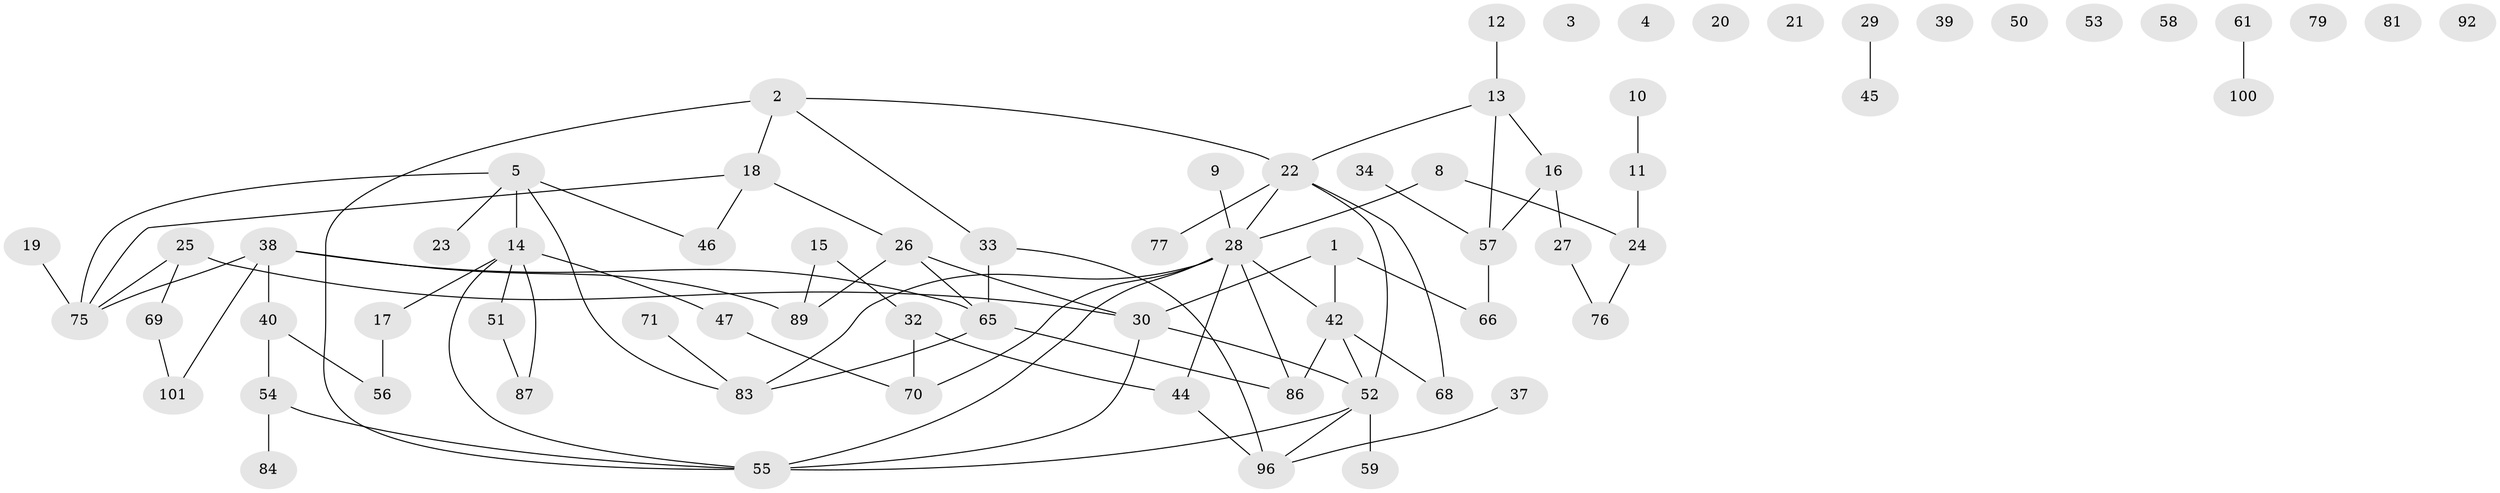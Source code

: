 // original degree distribution, {3: 0.23529411764705882, 2: 0.27450980392156865, 0: 0.09803921568627451, 4: 0.11764705882352941, 1: 0.20588235294117646, 5: 0.049019607843137254, 6: 0.0196078431372549}
// Generated by graph-tools (version 1.1) at 2025/16/03/04/25 18:16:26]
// undirected, 71 vertices, 86 edges
graph export_dot {
graph [start="1"]
  node [color=gray90,style=filled];
  1 [super="+82+95"];
  2 [super="+6"];
  3;
  4;
  5 [super="+7"];
  8;
  9;
  10;
  11;
  12;
  13 [super="+85+72"];
  14 [super="+36+35"];
  15;
  16;
  17;
  18;
  19;
  20;
  21;
  22 [super="+60"];
  23;
  24;
  25 [super="+43+31"];
  26;
  27;
  28 [super="+49"];
  29;
  30 [super="+73"];
  32;
  33;
  34;
  37;
  38 [super="+41"];
  39;
  40 [super="+62"];
  42 [super="+91"];
  44;
  45;
  46 [super="+98"];
  47 [super="+99"];
  50;
  51;
  52;
  53 [super="+94"];
  54;
  55 [super="+63+64"];
  56;
  57;
  58;
  59;
  61;
  65 [super="+88"];
  66;
  68;
  69;
  70 [super="+74"];
  71;
  75 [super="+80"];
  76 [super="+93"];
  77;
  79;
  81;
  83;
  84;
  86;
  87;
  89;
  92;
  96;
  100;
  101 [super="+102"];
  1 -- 42;
  1 -- 30;
  1 -- 66;
  2 -- 33;
  2 -- 18;
  2 -- 55;
  2 -- 22;
  5 -- 23;
  5 -- 46;
  5 -- 75;
  5 -- 83;
  5 -- 14;
  8 -- 24;
  8 -- 28;
  9 -- 28;
  10 -- 11;
  11 -- 24;
  12 -- 13;
  13 -- 57;
  13 -- 16;
  13 -- 22;
  14 -- 87;
  14 -- 17;
  14 -- 47;
  14 -- 51;
  14 -- 55;
  15 -- 32;
  15 -- 89;
  16 -- 27;
  16 -- 57;
  17 -- 56;
  18 -- 26;
  18 -- 46;
  18 -- 75;
  19 -- 75;
  22 -- 52;
  22 -- 68;
  22 -- 28;
  22 -- 77;
  24 -- 76;
  25 -- 75;
  25 -- 30;
  25 -- 69;
  26 -- 89;
  26 -- 65;
  26 -- 30;
  27 -- 76;
  28 -- 44;
  28 -- 55;
  28 -- 86;
  28 -- 83;
  28 -- 70;
  28 -- 42;
  29 -- 45;
  30 -- 52;
  30 -- 55;
  32 -- 44;
  32 -- 70;
  33 -- 96;
  33 -- 65;
  34 -- 57;
  37 -- 96;
  38 -- 101;
  38 -- 40;
  38 -- 89;
  38 -- 75;
  38 -- 65;
  40 -- 56;
  40 -- 54;
  42 -- 68;
  42 -- 52;
  42 -- 86;
  44 -- 96;
  47 -- 70;
  51 -- 87;
  52 -- 59;
  52 -- 96;
  52 -- 55;
  54 -- 84;
  54 -- 55;
  57 -- 66;
  61 -- 100;
  65 -- 83;
  65 -- 86;
  69 -- 101;
  71 -- 83;
}
